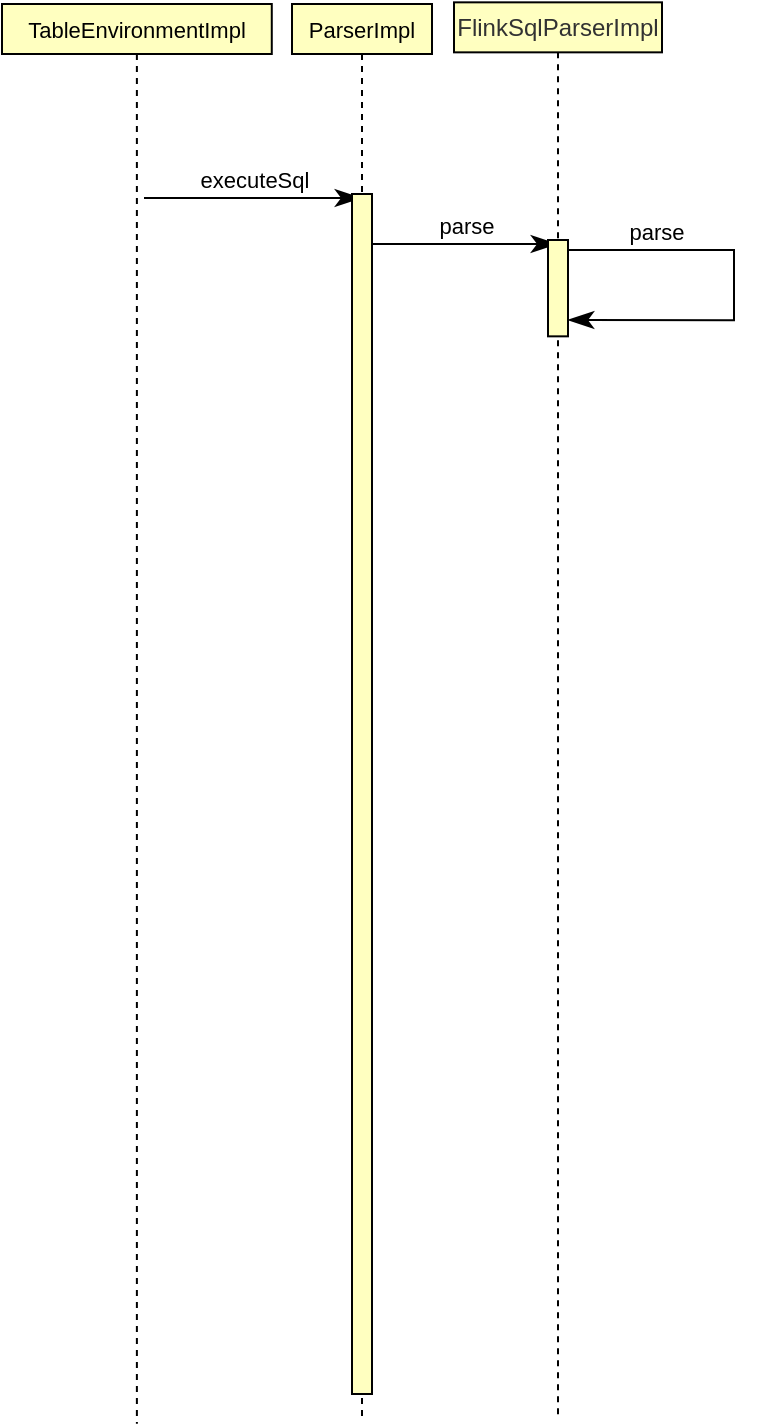 <mxfile version="15.8.6" type="github">
  <diagram id="hQnVQ_uG6fv_r-b64lrz" name="第 1 页">
    <mxGraphModel dx="1826" dy="1994" grid="0" gridSize="10" guides="1" tooltips="1" connect="1" arrows="1" fold="1" page="0" pageScale="1" pageWidth="827" pageHeight="1169" math="0" shadow="0">
      <root>
        <mxCell id="0" />
        <mxCell id="1" parent="0" />
        <mxCell id="LxIuB8-cTld5doaONpnr-7" value="&lt;font style=&quot;font-size: 11px&quot;&gt;TableEnvironmentImpl&lt;/font&gt;" style="shape=umlLifeline;perimeter=lifelinePerimeter;whiteSpace=wrap;html=1;container=1;collapsible=0;recursiveResize=0;outlineConnect=0;rounded=0;strokeColor=#000000;gradientColor=none;size=25;fillColor=#FFFFC0;" vertex="1" parent="1">
          <mxGeometry x="-264" y="-800" width="134.89" height="709.83" as="geometry" />
        </mxCell>
        <mxCell id="LxIuB8-cTld5doaONpnr-14" value="executeSql" style="html=1;verticalAlign=bottom;endArrow=classicThin;rounded=1;shadow=0;sketch=0;fontSize=11;startSize=8;endSize=10;sourcePerimeterSpacing=14;targetPerimeterSpacing=19;strokeColor=#000000;strokeWidth=1;jumpStyle=none;jumpSize=17;endFill=1;" edge="1" parent="LxIuB8-cTld5doaONpnr-7" target="LxIuB8-cTld5doaONpnr-13">
          <mxGeometry width="80" relative="1" as="geometry">
            <mxPoint x="71" y="97" as="sourcePoint" />
            <mxPoint x="151" y="97" as="targetPoint" />
          </mxGeometry>
        </mxCell>
        <mxCell id="LxIuB8-cTld5doaONpnr-13" value="&lt;font style=&quot;font-size: 11px&quot;&gt;ParserImpl&lt;/font&gt;" style="shape=umlLifeline;perimeter=lifelinePerimeter;whiteSpace=wrap;html=1;container=1;collapsible=0;recursiveResize=0;outlineConnect=0;rounded=0;strokeColor=#000000;gradientColor=none;size=25;fillColor=#FFFFC0;" vertex="1" parent="1">
          <mxGeometry x="-119" y="-800" width="70" height="708" as="geometry" />
        </mxCell>
        <mxCell id="LxIuB8-cTld5doaONpnr-15" value="" style="html=1;points=[];perimeter=orthogonalPerimeter;rounded=0;strokeColor=#000000;fillColor=#FFFFC0;" vertex="1" parent="LxIuB8-cTld5doaONpnr-13">
          <mxGeometry x="30" y="95" width="10" height="600" as="geometry" />
        </mxCell>
        <mxCell id="LxIuB8-cTld5doaONpnr-17" value="&lt;span style=&quot;color: rgb(50 , 50 , 50) ; background-color: rgba(255 , 255 , 255 , 0.01)&quot;&gt;FlinkSqlParserImpl&lt;/span&gt;" style="shape=umlLifeline;perimeter=lifelinePerimeter;whiteSpace=wrap;html=1;container=1;collapsible=0;recursiveResize=0;outlineConnect=0;rounded=0;strokeColor=#000000;gradientColor=none;size=25;fillColor=#FFFFC0;" vertex="1" parent="1">
          <mxGeometry x="-38" y="-800.83" width="104" height="708.83" as="geometry" />
        </mxCell>
        <mxCell id="LxIuB8-cTld5doaONpnr-19" value="parse" style="html=1;verticalAlign=bottom;endArrow=classicThin;rounded=1;shadow=0;sketch=0;fontSize=11;startSize=8;endSize=10;sourcePerimeterSpacing=14;targetPerimeterSpacing=19;strokeColor=#000000;strokeWidth=1;jumpStyle=none;jumpSize=17;endFill=1;" edge="1" parent="LxIuB8-cTld5doaONpnr-17" target="LxIuB8-cTld5doaONpnr-17">
          <mxGeometry width="80" relative="1" as="geometry">
            <mxPoint x="-41" y="120.83" as="sourcePoint" />
            <mxPoint x="51" y="120.83" as="targetPoint" />
          </mxGeometry>
        </mxCell>
        <mxCell id="LxIuB8-cTld5doaONpnr-22" value="" style="html=1;points=[];perimeter=orthogonalPerimeter;rounded=0;strokeColor=#000000;fillColor=#FFFFC0;" vertex="1" parent="LxIuB8-cTld5doaONpnr-17">
          <mxGeometry x="47" y="118.83" width="10" height="48.17" as="geometry" />
        </mxCell>
        <mxCell id="LxIuB8-cTld5doaONpnr-24" value="parse" style="html=1;verticalAlign=bottom;endArrow=classicThin;rounded=0;shadow=0;sketch=0;fontSize=11;startSize=8;endSize=10;sourcePerimeterSpacing=14;targetPerimeterSpacing=19;strokeColor=#000000;strokeWidth=1;jumpStyle=none;jumpSize=17;endFill=1;" edge="1" parent="LxIuB8-cTld5doaONpnr-17">
          <mxGeometry x="-0.565" width="80" relative="1" as="geometry">
            <mxPoint x="57" y="123.83" as="sourcePoint" />
            <mxPoint x="57" y="158.83" as="targetPoint" />
            <Array as="points">
              <mxPoint x="140" y="123.83" />
              <mxPoint x="140" y="159" />
            </Array>
            <mxPoint as="offset" />
          </mxGeometry>
        </mxCell>
      </root>
    </mxGraphModel>
  </diagram>
</mxfile>
